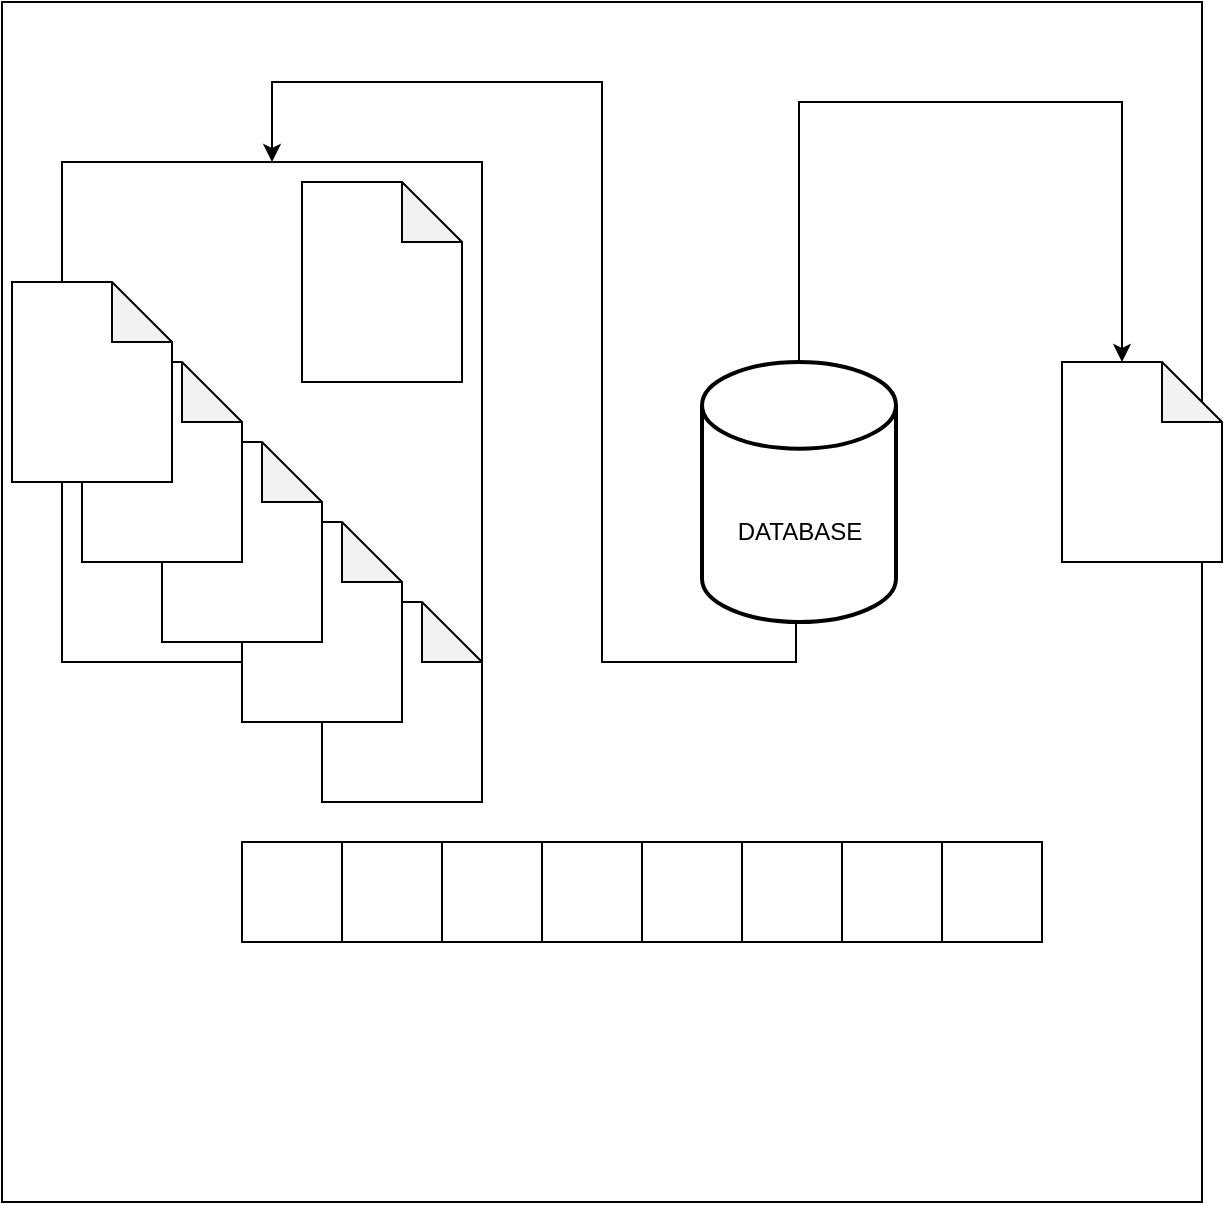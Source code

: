 <mxfile version="13.11.0" type="github">
  <diagram id="BEwYd7-QW6IbJVN_QXZY" name="Page-1">
    <mxGraphModel dx="828" dy="483" grid="1" gridSize="10" guides="1" tooltips="1" connect="1" arrows="1" fold="1" page="1" pageScale="1" pageWidth="827" pageHeight="1169" math="0" shadow="0">
      <root>
        <mxCell id="0" />
        <mxCell id="1" parent="0" />
        <mxCell id="CG_5utxhJjm5VIdd_XP0-1" value="" style="whiteSpace=wrap;html=1;aspect=fixed;" vertex="1" parent="1">
          <mxGeometry y="40" width="600" height="600" as="geometry" />
        </mxCell>
        <mxCell id="h5e7jg0KxWS-je9wN3GM-1" value="" style="rounded=0;whiteSpace=wrap;html=1;" parent="1" vertex="1">
          <mxGeometry x="30" y="120" width="210" height="250" as="geometry" />
        </mxCell>
        <mxCell id="h5e7jg0KxWS-je9wN3GM-6" style="edgeStyle=orthogonalEdgeStyle;rounded=0;orthogonalLoop=1;jettySize=auto;html=1;exitX=0.5;exitY=1;exitDx=0;exitDy=0;entryX=0.5;entryY=0;entryDx=0;entryDy=0;" parent="1" target="h5e7jg0KxWS-je9wN3GM-1" edge="1">
          <mxGeometry relative="1" as="geometry">
            <mxPoint x="290" y="270" as="targetPoint" />
            <mxPoint x="397" y="350" as="sourcePoint" />
            <Array as="points">
              <mxPoint x="397" y="370" />
              <mxPoint x="300" y="370" />
              <mxPoint x="300" y="80" />
              <mxPoint x="135" y="80" />
            </Array>
          </mxGeometry>
        </mxCell>
        <mxCell id="h5e7jg0KxWS-je9wN3GM-3" value="" style="shape=note;whiteSpace=wrap;html=1;backgroundOutline=1;darkOpacity=0.05;" parent="1" vertex="1">
          <mxGeometry x="160" y="340" width="80" height="100" as="geometry" />
        </mxCell>
        <mxCell id="h5e7jg0KxWS-je9wN3GM-4" value="" style="shape=note;whiteSpace=wrap;html=1;backgroundOutline=1;darkOpacity=0.05;" parent="1" vertex="1">
          <mxGeometry x="120" y="300" width="80" height="100" as="geometry" />
        </mxCell>
        <mxCell id="h5e7jg0KxWS-je9wN3GM-5" value="" style="shape=note;whiteSpace=wrap;html=1;backgroundOutline=1;darkOpacity=0.05;" parent="1" vertex="1">
          <mxGeometry x="80" y="260" width="80" height="100" as="geometry" />
        </mxCell>
        <mxCell id="h5e7jg0KxWS-je9wN3GM-7" value="" style="shape=note;whiteSpace=wrap;html=1;backgroundOutline=1;darkOpacity=0.05;" parent="1" vertex="1">
          <mxGeometry x="530" y="220" width="80" height="100" as="geometry" />
        </mxCell>
        <mxCell id="h5e7jg0KxWS-je9wN3GM-44" style="edgeStyle=orthogonalEdgeStyle;rounded=0;orthogonalLoop=1;jettySize=auto;html=1;" parent="1" source="h5e7jg0KxWS-je9wN3GM-9" target="h5e7jg0KxWS-je9wN3GM-7" edge="1">
          <mxGeometry relative="1" as="geometry">
            <Array as="points">
              <mxPoint x="399" y="90" />
              <mxPoint x="560" y="90" />
            </Array>
          </mxGeometry>
        </mxCell>
        <mxCell id="h5e7jg0KxWS-je9wN3GM-9" value="" style="strokeWidth=2;html=1;shape=mxgraph.flowchart.database;whiteSpace=wrap;" parent="1" vertex="1">
          <mxGeometry x="350" y="220" width="97" height="130" as="geometry" />
        </mxCell>
        <mxCell id="h5e7jg0KxWS-je9wN3GM-10" value="" style="shape=note;whiteSpace=wrap;html=1;backgroundOutline=1;darkOpacity=0.05;" parent="1" vertex="1">
          <mxGeometry x="40" y="220" width="80" height="100" as="geometry" />
        </mxCell>
        <mxCell id="h5e7jg0KxWS-je9wN3GM-11" value="" style="shape=note;whiteSpace=wrap;html=1;backgroundOutline=1;darkOpacity=0.05;" parent="1" vertex="1">
          <mxGeometry x="150" y="130" width="80" height="100" as="geometry" />
        </mxCell>
        <mxCell id="h5e7jg0KxWS-je9wN3GM-13" value="" style="whiteSpace=wrap;html=1;aspect=fixed;" parent="1" vertex="1">
          <mxGeometry x="120" y="460" width="50" height="50" as="geometry" />
        </mxCell>
        <mxCell id="h5e7jg0KxWS-je9wN3GM-22" value="" style="whiteSpace=wrap;html=1;aspect=fixed;" parent="1" vertex="1">
          <mxGeometry x="170" y="460" width="50" height="50" as="geometry" />
        </mxCell>
        <mxCell id="h5e7jg0KxWS-je9wN3GM-23" value="" style="whiteSpace=wrap;html=1;aspect=fixed;" parent="1" vertex="1">
          <mxGeometry x="220" y="460" width="50" height="50" as="geometry" />
        </mxCell>
        <mxCell id="h5e7jg0KxWS-je9wN3GM-24" value="" style="whiteSpace=wrap;html=1;aspect=fixed;" parent="1" vertex="1">
          <mxGeometry x="270" y="460" width="50" height="50" as="geometry" />
        </mxCell>
        <mxCell id="h5e7jg0KxWS-je9wN3GM-25" value="" style="whiteSpace=wrap;html=1;aspect=fixed;" parent="1" vertex="1">
          <mxGeometry x="320" y="460" width="50" height="50" as="geometry" />
        </mxCell>
        <mxCell id="h5e7jg0KxWS-je9wN3GM-26" value="" style="whiteSpace=wrap;html=1;aspect=fixed;" parent="1" vertex="1">
          <mxGeometry x="370" y="460" width="50" height="50" as="geometry" />
        </mxCell>
        <mxCell id="h5e7jg0KxWS-je9wN3GM-27" value="" style="whiteSpace=wrap;html=1;aspect=fixed;" parent="1" vertex="1">
          <mxGeometry x="420" y="460" width="50" height="50" as="geometry" />
        </mxCell>
        <mxCell id="h5e7jg0KxWS-je9wN3GM-28" value="" style="whiteSpace=wrap;html=1;aspect=fixed;" parent="1" vertex="1">
          <mxGeometry x="470" y="460" width="50" height="50" as="geometry" />
        </mxCell>
        <mxCell id="h5e7jg0KxWS-je9wN3GM-43" value="" style="shape=note;whiteSpace=wrap;html=1;backgroundOutline=1;darkOpacity=0.05;" parent="1" vertex="1">
          <mxGeometry x="5" y="180" width="80" height="100" as="geometry" />
        </mxCell>
        <mxCell id="h5e7jg0KxWS-je9wN3GM-45" value="DATABASE" style="text;html=1;strokeColor=none;fillColor=none;align=center;verticalAlign=middle;whiteSpace=wrap;rounded=0;" parent="1" vertex="1">
          <mxGeometry x="363.5" y="295" width="70" height="20" as="geometry" />
        </mxCell>
      </root>
    </mxGraphModel>
  </diagram>
</mxfile>
